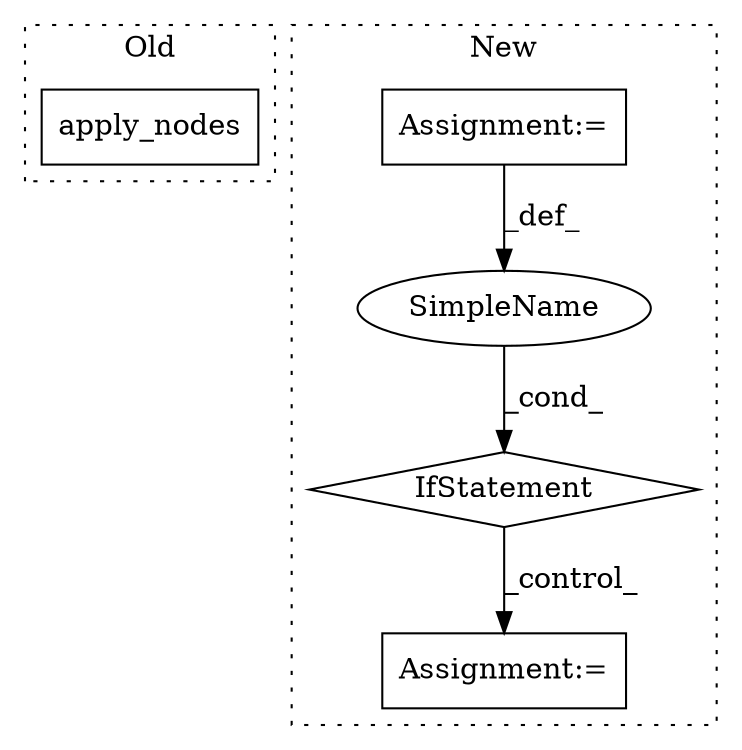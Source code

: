 digraph G {
subgraph cluster0 {
1 [label="apply_nodes" a="32" s="21901,21937" l="12,1" shape="box"];
label = "Old";
style="dotted";
}
subgraph cluster1 {
2 [label="IfStatement" a="25" s="18638,18666" l="4,2" shape="diamond"];
3 [label="Assignment:=" a="7" s="18687" l="1" shape="box"];
4 [label="SimpleName" a="42" s="" l="" shape="ellipse"];
5 [label="Assignment:=" a="7" s="18539" l="11" shape="box"];
label = "New";
style="dotted";
}
2 -> 3 [label="_control_"];
4 -> 2 [label="_cond_"];
5 -> 4 [label="_def_"];
}